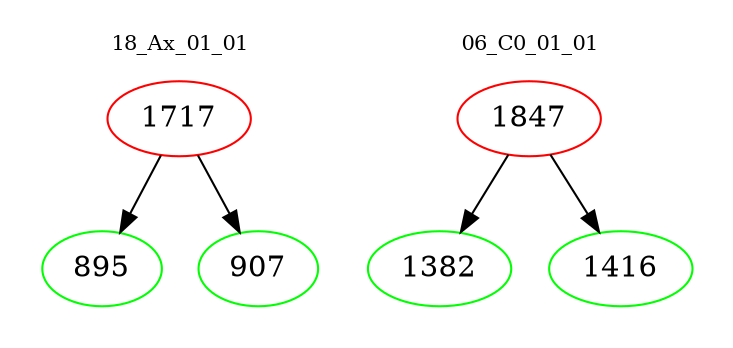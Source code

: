 digraph{
subgraph cluster_0 {
color = white
label = "18_Ax_01_01";
fontsize=10;
T0_1717 [label="1717", color="red"]
T0_1717 -> T0_895 [color="black"]
T0_895 [label="895", color="green"]
T0_1717 -> T0_907 [color="black"]
T0_907 [label="907", color="green"]
}
subgraph cluster_1 {
color = white
label = "06_C0_01_01";
fontsize=10;
T1_1847 [label="1847", color="red"]
T1_1847 -> T1_1382 [color="black"]
T1_1382 [label="1382", color="green"]
T1_1847 -> T1_1416 [color="black"]
T1_1416 [label="1416", color="green"]
}
}
